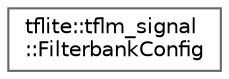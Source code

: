 digraph "Graphical Class Hierarchy"
{
 // LATEX_PDF_SIZE
  bgcolor="transparent";
  edge [fontname=Helvetica,fontsize=10,labelfontname=Helvetica,labelfontsize=10];
  node [fontname=Helvetica,fontsize=10,shape=box,height=0.2,width=0.4];
  rankdir="LR";
  Node0 [id="Node000000",label="tflite::tflm_signal\l::FilterbankConfig",height=0.2,width=0.4,color="grey40", fillcolor="white", style="filled",URL="$structtflite_1_1tflm__signal_1_1_filterbank_config.html",tooltip=" "];
}
